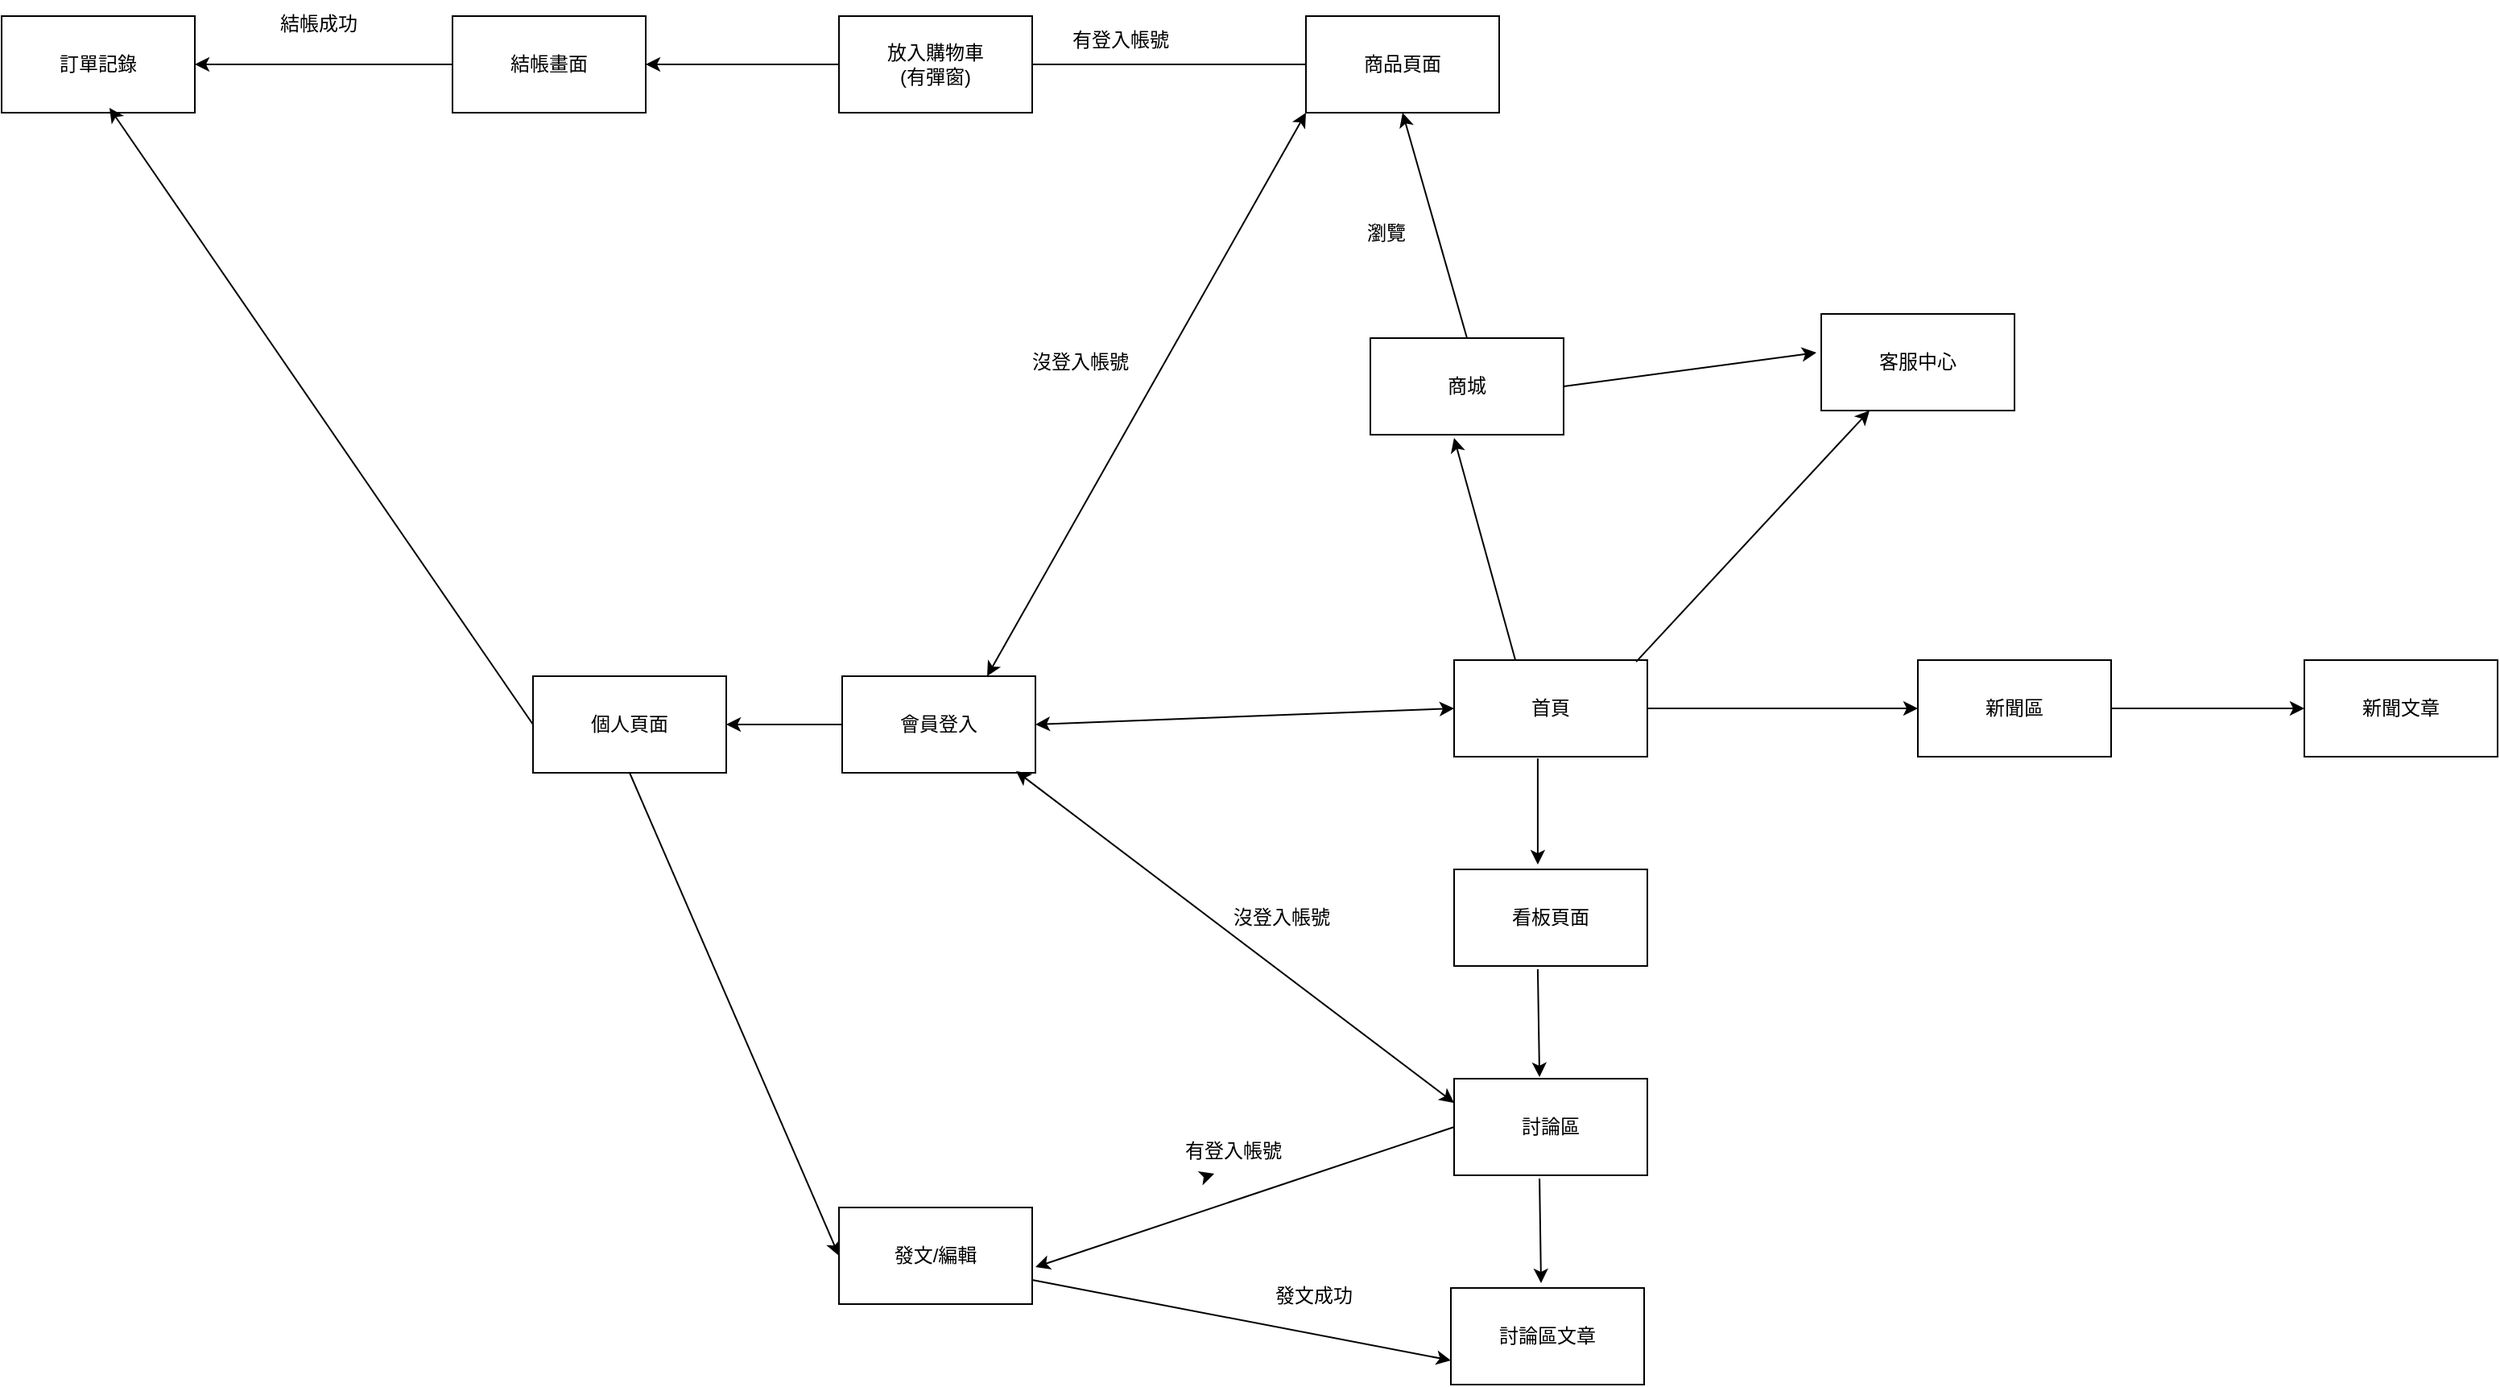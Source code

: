 <mxfile version="26.0.14">
  <diagram name="第 1 页" id="n5O30AkRFfMoKTLBF_Ah">
    <mxGraphModel dx="2501" dy="746" grid="1" gridSize="10" guides="1" tooltips="1" connect="1" arrows="1" fold="1" page="1" pageScale="1" pageWidth="827" pageHeight="1169" math="0" shadow="0">
      <root>
        <mxCell id="0" />
        <mxCell id="1" parent="0" />
        <mxCell id="EUovKKYFxvULQYdgaR_l-1" value="首頁" style="rounded=0;whiteSpace=wrap;html=1;" parent="1" vertex="1">
          <mxGeometry x="262" y="620" width="120" height="60" as="geometry" />
        </mxCell>
        <mxCell id="EUovKKYFxvULQYdgaR_l-5" value="看板頁面" style="rounded=0;whiteSpace=wrap;html=1;" parent="1" vertex="1">
          <mxGeometry x="262" y="750" width="120" height="60" as="geometry" />
        </mxCell>
        <mxCell id="EUovKKYFxvULQYdgaR_l-6" value="" style="endArrow=classic;html=1;rounded=0;exitX=0.433;exitY=1.017;exitDx=0;exitDy=0;exitPerimeter=0;entryX=0.433;entryY=-0.05;entryDx=0;entryDy=0;entryPerimeter=0;" parent="1" source="EUovKKYFxvULQYdgaR_l-1" target="EUovKKYFxvULQYdgaR_l-5" edge="1">
          <mxGeometry width="50" height="50" relative="1" as="geometry">
            <mxPoint x="312" y="750" as="sourcePoint" />
            <mxPoint x="362" y="700" as="targetPoint" />
          </mxGeometry>
        </mxCell>
        <mxCell id="EUovKKYFxvULQYdgaR_l-7" value="討論區" style="rounded=0;whiteSpace=wrap;html=1;" parent="1" vertex="1">
          <mxGeometry x="262" y="880" width="120" height="60" as="geometry" />
        </mxCell>
        <mxCell id="EUovKKYFxvULQYdgaR_l-8" value="" style="endArrow=classic;html=1;rounded=0;exitX=0.433;exitY=1.033;exitDx=0;exitDy=0;exitPerimeter=0;entryX=0.442;entryY=-0.017;entryDx=0;entryDy=0;entryPerimeter=0;" parent="1" source="EUovKKYFxvULQYdgaR_l-5" target="EUovKKYFxvULQYdgaR_l-7" edge="1">
          <mxGeometry width="50" height="50" relative="1" as="geometry">
            <mxPoint x="312" y="880" as="sourcePoint" />
            <mxPoint x="362" y="830" as="targetPoint" />
          </mxGeometry>
        </mxCell>
        <mxCell id="EUovKKYFxvULQYdgaR_l-9" value="討論區文章" style="rounded=0;whiteSpace=wrap;html=1;" parent="1" vertex="1">
          <mxGeometry x="260" y="1010" width="120" height="60" as="geometry" />
        </mxCell>
        <mxCell id="EUovKKYFxvULQYdgaR_l-10" value="" style="endArrow=classic;html=1;rounded=0;exitX=0.442;exitY=1.033;exitDx=0;exitDy=0;exitPerimeter=0;entryX=0.45;entryY=-0.05;entryDx=0;entryDy=0;entryPerimeter=0;" parent="1" source="EUovKKYFxvULQYdgaR_l-7" edge="1">
          <mxGeometry width="50" height="50" relative="1" as="geometry">
            <mxPoint x="312" y="1000" as="sourcePoint" />
            <mxPoint x="316" y="1007" as="targetPoint" />
          </mxGeometry>
        </mxCell>
        <mxCell id="EUovKKYFxvULQYdgaR_l-16" value="會員登入" style="rounded=0;whiteSpace=wrap;html=1;" parent="1" vertex="1">
          <mxGeometry x="-118" y="630" width="120" height="60" as="geometry" />
        </mxCell>
        <mxCell id="EUovKKYFxvULQYdgaR_l-28" value="新聞區" style="rounded=0;whiteSpace=wrap;html=1;" parent="1" vertex="1">
          <mxGeometry x="550" y="620" width="120" height="60" as="geometry" />
        </mxCell>
        <mxCell id="EUovKKYFxvULQYdgaR_l-29" value="" style="endArrow=classic;html=1;rounded=0;exitX=1;exitY=0.5;exitDx=0;exitDy=0;" parent="1" source="EUovKKYFxvULQYdgaR_l-1" edge="1">
          <mxGeometry width="50" height="50" relative="1" as="geometry">
            <mxPoint x="312" y="600" as="sourcePoint" />
            <mxPoint x="550" y="650" as="targetPoint" />
            <Array as="points">
              <mxPoint x="480" y="650" />
            </Array>
          </mxGeometry>
        </mxCell>
        <mxCell id="EUovKKYFxvULQYdgaR_l-30" value="新聞文章" style="rounded=0;whiteSpace=wrap;html=1;" parent="1" vertex="1">
          <mxGeometry x="790" y="620" width="120" height="60" as="geometry" />
        </mxCell>
        <mxCell id="EUovKKYFxvULQYdgaR_l-31" value="" style="endArrow=classic;html=1;rounded=0;exitX=1;exitY=0.5;exitDx=0;exitDy=0;entryX=0;entryY=0.5;entryDx=0;entryDy=0;" parent="1" source="EUovKKYFxvULQYdgaR_l-28" target="EUovKKYFxvULQYdgaR_l-30" edge="1">
          <mxGeometry width="50" height="50" relative="1" as="geometry">
            <mxPoint x="302" y="400" as="sourcePoint" />
            <mxPoint x="352" y="350" as="targetPoint" />
          </mxGeometry>
        </mxCell>
        <mxCell id="kYfwRGsrpZ2wFnb4QoMy-5" value="" style="endArrow=classic;html=1;rounded=0;exitX=0.433;exitY=1.033;exitDx=0;exitDy=0;exitPerimeter=0;entryX=0.442;entryY=-0.017;entryDx=0;entryDy=0;entryPerimeter=0;" parent="1" edge="1">
          <mxGeometry width="50" height="50" relative="1" as="geometry">
            <mxPoint x="110" y="940" as="sourcePoint" />
            <mxPoint x="113.04" y="938.98" as="targetPoint" />
          </mxGeometry>
        </mxCell>
        <mxCell id="8JHaxAetJxbawsCaVAg0-28" value="發文/編輯" style="rounded=0;whiteSpace=wrap;html=1;" parent="1" vertex="1">
          <mxGeometry x="-120" y="960" width="120" height="60" as="geometry" />
        </mxCell>
        <mxCell id="8JHaxAetJxbawsCaVAg0-29" value="有登入帳號" style="text;html=1;align=center;verticalAlign=middle;whiteSpace=wrap;rounded=0;" parent="1" vertex="1">
          <mxGeometry x="80" y="910" width="90" height="30" as="geometry" />
        </mxCell>
        <mxCell id="8JHaxAetJxbawsCaVAg0-30" value="" style="endArrow=classic;html=1;rounded=0;exitX=0;exitY=0.5;exitDx=0;exitDy=0;entryX=1.017;entryY=0.617;entryDx=0;entryDy=0;entryPerimeter=0;" parent="1" source="EUovKKYFxvULQYdgaR_l-7" target="8JHaxAetJxbawsCaVAg0-28" edge="1">
          <mxGeometry width="50" height="50" relative="1" as="geometry">
            <mxPoint x="325" y="952" as="sourcePoint" />
            <mxPoint x="326" y="1017" as="targetPoint" />
            <Array as="points" />
          </mxGeometry>
        </mxCell>
        <mxCell id="8JHaxAetJxbawsCaVAg0-32" value="沒登入帳號" style="text;html=1;align=center;verticalAlign=middle;whiteSpace=wrap;rounded=0;" parent="1" vertex="1">
          <mxGeometry x="120" y="765" width="70" height="30" as="geometry" />
        </mxCell>
        <mxCell id="8JHaxAetJxbawsCaVAg0-33" value="" style="endArrow=classic;html=1;rounded=0;exitX=1;exitY=0.75;exitDx=0;exitDy=0;entryX=0;entryY=0.75;entryDx=0;entryDy=0;" parent="1" source="8JHaxAetJxbawsCaVAg0-28" target="EUovKKYFxvULQYdgaR_l-9" edge="1">
          <mxGeometry width="50" height="50" relative="1" as="geometry">
            <mxPoint x="100" y="1080" as="sourcePoint" />
            <mxPoint x="150" y="1030" as="targetPoint" />
          </mxGeometry>
        </mxCell>
        <mxCell id="8JHaxAetJxbawsCaVAg0-34" value="發文成功" style="text;html=1;align=center;verticalAlign=middle;whiteSpace=wrap;rounded=0;" parent="1" vertex="1">
          <mxGeometry x="130" y="1000" width="90" height="30" as="geometry" />
        </mxCell>
        <mxCell id="8JHaxAetJxbawsCaVAg0-37" value="商城" style="rounded=0;whiteSpace=wrap;html=1;" parent="1" vertex="1">
          <mxGeometry x="210" y="420" width="120" height="60" as="geometry" />
        </mxCell>
        <mxCell id="8JHaxAetJxbawsCaVAg0-38" value="結帳畫面" style="rounded=0;whiteSpace=wrap;html=1;" parent="1" vertex="1">
          <mxGeometry x="-360" y="220" width="120" height="60" as="geometry" />
        </mxCell>
        <mxCell id="8JHaxAetJxbawsCaVAg0-40" value="商品頁面" style="rounded=0;whiteSpace=wrap;html=1;" parent="1" vertex="1">
          <mxGeometry x="170" y="220" width="120" height="60" as="geometry" />
        </mxCell>
        <mxCell id="8JHaxAetJxbawsCaVAg0-42" value="訂單記錄" style="rounded=0;whiteSpace=wrap;html=1;" parent="1" vertex="1">
          <mxGeometry x="-640" y="220" width="120" height="60" as="geometry" />
        </mxCell>
        <mxCell id="8JHaxAetJxbawsCaVAg0-46" value="" style="endArrow=classic;html=1;rounded=0;exitX=0.317;exitY=0;exitDx=0;exitDy=0;exitPerimeter=0;entryX=0.433;entryY=1.033;entryDx=0;entryDy=0;entryPerimeter=0;" parent="1" source="EUovKKYFxvULQYdgaR_l-1" target="8JHaxAetJxbawsCaVAg0-37" edge="1">
          <mxGeometry width="50" height="50" relative="1" as="geometry">
            <mxPoint x="280" y="570" as="sourcePoint" />
            <mxPoint x="330" y="520" as="targetPoint" />
          </mxGeometry>
        </mxCell>
        <mxCell id="8JHaxAetJxbawsCaVAg0-47" value="" style="endArrow=classic;html=1;rounded=0;exitX=0.5;exitY=0;exitDx=0;exitDy=0;entryX=0.5;entryY=1;entryDx=0;entryDy=0;" parent="1" source="8JHaxAetJxbawsCaVAg0-37" target="8JHaxAetJxbawsCaVAg0-40" edge="1">
          <mxGeometry width="50" height="50" relative="1" as="geometry">
            <mxPoint x="220" y="380" as="sourcePoint" />
            <mxPoint x="270" y="330" as="targetPoint" />
          </mxGeometry>
        </mxCell>
        <mxCell id="8JHaxAetJxbawsCaVAg0-48" value="瀏覽" style="text;html=1;align=center;verticalAlign=middle;whiteSpace=wrap;rounded=0;" parent="1" vertex="1">
          <mxGeometry x="190" y="340" width="60" height="30" as="geometry" />
        </mxCell>
        <mxCell id="8JHaxAetJxbawsCaVAg0-49" value="" style="endArrow=classic;html=1;rounded=0;exitX=0;exitY=0.5;exitDx=0;exitDy=0;" parent="1" source="8JHaxAetJxbawsCaVAg0-40" edge="1">
          <mxGeometry width="50" height="50" relative="1" as="geometry">
            <mxPoint x="40" y="270" as="sourcePoint" />
            <mxPoint x="-10" y="250" as="targetPoint" />
          </mxGeometry>
        </mxCell>
        <mxCell id="8JHaxAetJxbawsCaVAg0-50" value="有登入帳號" style="text;html=1;align=center;verticalAlign=middle;whiteSpace=wrap;rounded=0;" parent="1" vertex="1">
          <mxGeometry x="20" y="220" width="70" height="30" as="geometry" />
        </mxCell>
        <mxCell id="8JHaxAetJxbawsCaVAg0-51" value="放入購物車&lt;div&gt;(有彈窗)&lt;/div&gt;" style="rounded=0;whiteSpace=wrap;html=1;" parent="1" vertex="1">
          <mxGeometry x="-120" y="220" width="120" height="60" as="geometry" />
        </mxCell>
        <mxCell id="8JHaxAetJxbawsCaVAg0-52" value="沒登入帳號" style="text;html=1;align=center;verticalAlign=middle;whiteSpace=wrap;rounded=0;" parent="1" vertex="1">
          <mxGeometry x="-10" y="420" width="80" height="30" as="geometry" />
        </mxCell>
        <mxCell id="8JHaxAetJxbawsCaVAg0-54" value="" style="endArrow=classic;html=1;rounded=0;exitX=0;exitY=0.5;exitDx=0;exitDy=0;entryX=1;entryY=0.5;entryDx=0;entryDy=0;" parent="1" source="8JHaxAetJxbawsCaVAg0-51" target="8JHaxAetJxbawsCaVAg0-38" edge="1">
          <mxGeometry width="50" height="50" relative="1" as="geometry">
            <mxPoint x="-210" y="290" as="sourcePoint" />
            <mxPoint x="-160" y="240" as="targetPoint" />
          </mxGeometry>
        </mxCell>
        <mxCell id="8JHaxAetJxbawsCaVAg0-56" value="" style="endArrow=classic;html=1;rounded=0;exitX=0;exitY=0.5;exitDx=0;exitDy=0;entryX=1;entryY=0.5;entryDx=0;entryDy=0;" parent="1" source="8JHaxAetJxbawsCaVAg0-38" target="8JHaxAetJxbawsCaVAg0-42" edge="1">
          <mxGeometry width="50" height="50" relative="1" as="geometry">
            <mxPoint x="-470" y="280" as="sourcePoint" />
            <mxPoint x="-420" y="230" as="targetPoint" />
          </mxGeometry>
        </mxCell>
        <mxCell id="8JHaxAetJxbawsCaVAg0-57" value="結帳成功" style="text;html=1;align=center;verticalAlign=middle;whiteSpace=wrap;rounded=0;" parent="1" vertex="1">
          <mxGeometry x="-473" y="210" width="60" height="30" as="geometry" />
        </mxCell>
        <mxCell id="8JHaxAetJxbawsCaVAg0-58" value="客服中心" style="rounded=0;whiteSpace=wrap;html=1;" parent="1" vertex="1">
          <mxGeometry x="490" y="405" width="120" height="60" as="geometry" />
        </mxCell>
        <mxCell id="8JHaxAetJxbawsCaVAg0-59" value="" style="endArrow=classic;html=1;rounded=0;exitX=1;exitY=0.5;exitDx=0;exitDy=0;entryX=-0.025;entryY=0.4;entryDx=0;entryDy=0;entryPerimeter=0;" parent="1" source="8JHaxAetJxbawsCaVAg0-37" target="8JHaxAetJxbawsCaVAg0-58" edge="1">
          <mxGeometry width="50" height="50" relative="1" as="geometry">
            <mxPoint x="390" y="480" as="sourcePoint" />
            <mxPoint x="440" y="430" as="targetPoint" />
          </mxGeometry>
        </mxCell>
        <mxCell id="8JHaxAetJxbawsCaVAg0-60" value="" style="endArrow=classic;html=1;rounded=0;exitX=0.942;exitY=0.017;exitDx=0;exitDy=0;exitPerimeter=0;entryX=0.25;entryY=1;entryDx=0;entryDy=0;" parent="1" source="EUovKKYFxvULQYdgaR_l-1" target="8JHaxAetJxbawsCaVAg0-58" edge="1">
          <mxGeometry width="50" height="50" relative="1" as="geometry">
            <mxPoint x="380" y="590" as="sourcePoint" />
            <mxPoint x="430" y="540" as="targetPoint" />
          </mxGeometry>
        </mxCell>
        <mxCell id="8JHaxAetJxbawsCaVAg0-62" value="" style="endArrow=classic;startArrow=classic;html=1;rounded=0;exitX=0.9;exitY=0.983;exitDx=0;exitDy=0;exitPerimeter=0;entryX=0;entryY=0.25;entryDx=0;entryDy=0;" parent="1" source="EUovKKYFxvULQYdgaR_l-16" target="EUovKKYFxvULQYdgaR_l-7" edge="1">
          <mxGeometry width="50" height="50" relative="1" as="geometry">
            <mxPoint x="60" y="850" as="sourcePoint" />
            <mxPoint x="110" y="800" as="targetPoint" />
          </mxGeometry>
        </mxCell>
        <mxCell id="8JHaxAetJxbawsCaVAg0-63" value="" style="endArrow=classic;startArrow=classic;html=1;rounded=0;exitX=1;exitY=0.5;exitDx=0;exitDy=0;entryX=0;entryY=0.5;entryDx=0;entryDy=0;" parent="1" source="EUovKKYFxvULQYdgaR_l-16" target="EUovKKYFxvULQYdgaR_l-1" edge="1">
          <mxGeometry width="50" height="50" relative="1" as="geometry">
            <mxPoint x="110" y="690" as="sourcePoint" />
            <mxPoint x="160" y="640" as="targetPoint" />
          </mxGeometry>
        </mxCell>
        <mxCell id="8JHaxAetJxbawsCaVAg0-65" value="" style="endArrow=classic;startArrow=classic;html=1;rounded=0;entryX=0;entryY=1;entryDx=0;entryDy=0;exitX=0.75;exitY=0;exitDx=0;exitDy=0;" parent="1" source="EUovKKYFxvULQYdgaR_l-16" target="8JHaxAetJxbawsCaVAg0-40" edge="1">
          <mxGeometry width="50" height="50" relative="1" as="geometry">
            <mxPoint x="30" y="550" as="sourcePoint" />
            <mxPoint x="80" y="500" as="targetPoint" />
          </mxGeometry>
        </mxCell>
        <mxCell id="ruqb7cpN7K5RGt8A3xYa-1" value="個人頁面" style="rounded=0;whiteSpace=wrap;html=1;" vertex="1" parent="1">
          <mxGeometry x="-310" y="630" width="120" height="60" as="geometry" />
        </mxCell>
        <mxCell id="ruqb7cpN7K5RGt8A3xYa-3" value="" style="endArrow=classic;html=1;rounded=0;exitX=0;exitY=0.5;exitDx=0;exitDy=0;entryX=1;entryY=0.5;entryDx=0;entryDy=0;" edge="1" parent="1" source="EUovKKYFxvULQYdgaR_l-16" target="ruqb7cpN7K5RGt8A3xYa-1">
          <mxGeometry width="50" height="50" relative="1" as="geometry">
            <mxPoint x="-170" y="795" as="sourcePoint" />
            <mxPoint x="-120" y="745" as="targetPoint" />
          </mxGeometry>
        </mxCell>
        <mxCell id="ruqb7cpN7K5RGt8A3xYa-4" value="" style="endArrow=classic;html=1;rounded=0;exitX=0;exitY=0.5;exitDx=0;exitDy=0;entryX=0.558;entryY=0.95;entryDx=0;entryDy=0;entryPerimeter=0;" edge="1" parent="1" source="ruqb7cpN7K5RGt8A3xYa-1" target="8JHaxAetJxbawsCaVAg0-42">
          <mxGeometry width="50" height="50" relative="1" as="geometry">
            <mxPoint x="-510" y="475" as="sourcePoint" />
            <mxPoint x="-460" y="425" as="targetPoint" />
          </mxGeometry>
        </mxCell>
        <mxCell id="ruqb7cpN7K5RGt8A3xYa-5" value="" style="endArrow=classic;html=1;rounded=0;entryX=0;entryY=0.5;entryDx=0;entryDy=0;exitX=0.5;exitY=1;exitDx=0;exitDy=0;" edge="1" parent="1" source="ruqb7cpN7K5RGt8A3xYa-1" target="8JHaxAetJxbawsCaVAg0-28">
          <mxGeometry width="50" height="50" relative="1" as="geometry">
            <mxPoint x="-240" y="870" as="sourcePoint" />
            <mxPoint x="-190" y="820" as="targetPoint" />
          </mxGeometry>
        </mxCell>
      </root>
    </mxGraphModel>
  </diagram>
</mxfile>
